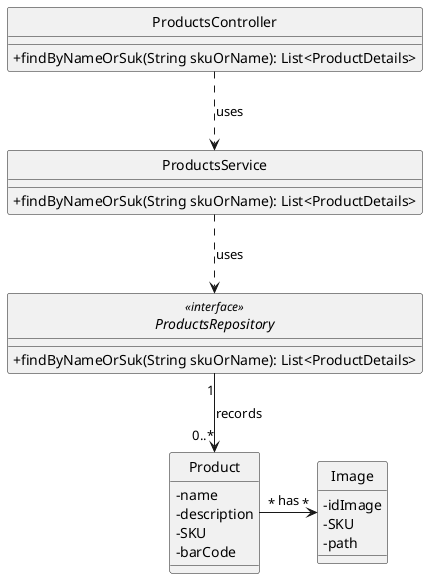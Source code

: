 @startuml
'https://plantuml.com/class-diagram


hide circle
skinparam classAttributeIconSize 0


class ProductsController {
     +findByNameOrSuk(String skuOrName): List<ProductDetails>
}

class ProductsService  {
     +findByNameOrSuk(String skuOrName): List<ProductDetails>
}


interface ProductsRepository <<interface>>{
    +findByNameOrSuk(String skuOrName): List<ProductDetails>

}


class Product {
    - name
    - description
    - SKU
    - barCode
}

class Image {
    - idImage
    - SKU
    - path
}


ProductsController ..> ProductsService: uses
ProductsService ..> ProductsRepository: uses
ProductsRepository "1" --> "0..*" Product:  records
Product "*" -right-> "*" Image: has


@enduml